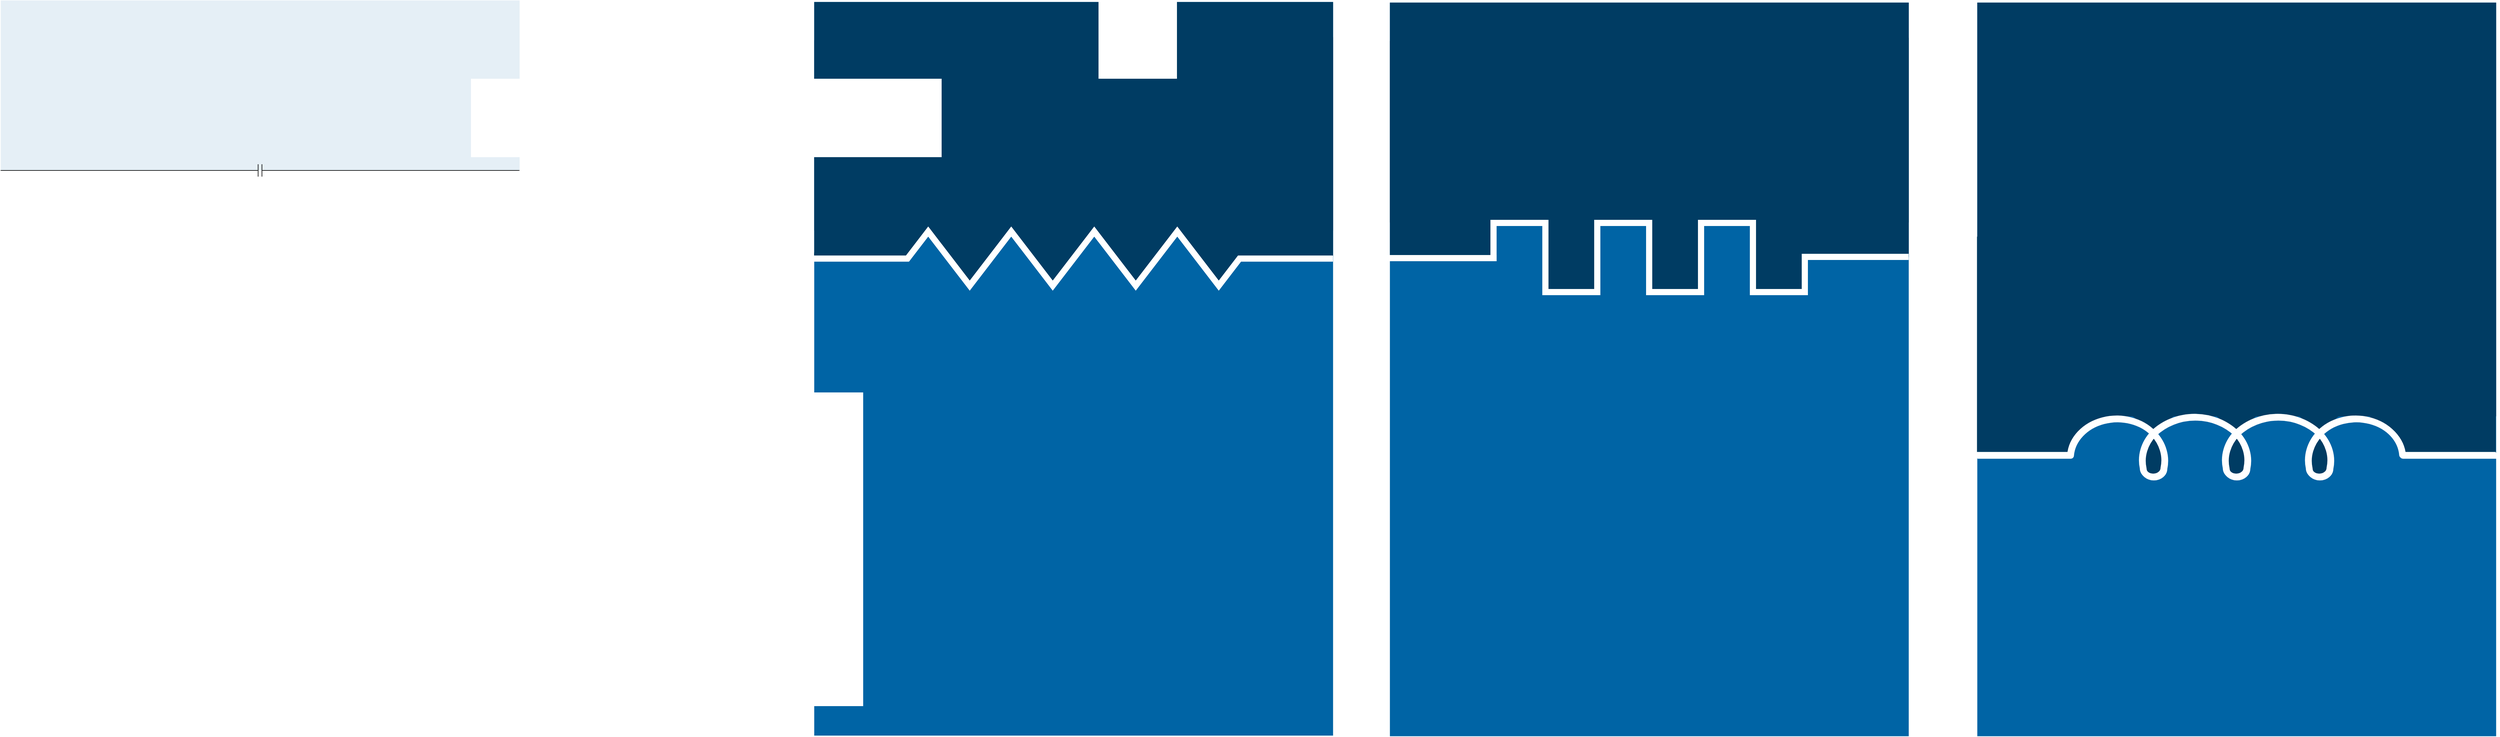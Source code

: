 <mxfile version="19.0.2" type="device"><diagram id="ql09duVbXSgla2XH5zQT" name="Page-1"><mxGraphModel dx="3644" dy="1742" grid="1" gridSize="1" guides="1" tooltips="1" connect="1" arrows="1" fold="1" page="0" pageScale="1" pageWidth="1654" pageHeight="1169" math="0" shadow="0"><root><mxCell id="0"/><mxCell id="1" parent="0"/><mxCell id="mrRnkwmb92gIwvGL4nHv-16" value="" style="rounded=0;whiteSpace=wrap;html=1;strokeColor=none;strokeWidth=0;fillColor=#0064A5;aspect=fixed;" parent="1" vertex="1"><mxGeometry x="517" y="256" width="840" height="1188" as="geometry"/></mxCell><mxCell id="mrRnkwmb92gIwvGL4nHv-17" value="" style="whiteSpace=wrap;html=1;strokeColor=none;strokeWidth=0;fillColor=#003C63;" parent="1" vertex="1"><mxGeometry x="517" y="256" width="840" height="370" as="geometry"/></mxCell><mxCell id="mrRnkwmb92gIwvGL4nHv-18" value="" style="pointerEvents=1;verticalLabelPosition=bottom;shadow=0;dashed=0;align=center;html=1;verticalAlign=top;shape=mxgraph.electrical.resistors.resistor_2;strokeColor=#003C63;strokeWidth=10;fillColor=none;" parent="1" vertex="1"><mxGeometry x="517" y="623.25" width="840" height="87.5" as="geometry"/></mxCell><mxCell id="mrRnkwmb92gIwvGL4nHv-19" value="" style="triangle;whiteSpace=wrap;html=1;strokeColor=none;strokeWidth=0;fillColor=#003C63;rotation=90;" parent="1" vertex="1"><mxGeometry x="721.07" y="589.57" width="95" height="141.87" as="geometry"/></mxCell><mxCell id="mrRnkwmb92gIwvGL4nHv-20" value="" style="triangle;whiteSpace=wrap;html=1;strokeColor=none;strokeWidth=0;fillColor=#003C63;rotation=90;" parent="1" vertex="1"><mxGeometry x="855.44" y="589.57" width="95" height="141.87" as="geometry"/></mxCell><mxCell id="mrRnkwmb92gIwvGL4nHv-21" value="" style="triangle;whiteSpace=wrap;html=1;strokeColor=none;strokeWidth=0;fillColor=#003C63;rotation=90;" parent="1" vertex="1"><mxGeometry x="990.44" y="589.57" width="95" height="141.87" as="geometry"/></mxCell><mxCell id="mrRnkwmb92gIwvGL4nHv-22" value="" style="triangle;whiteSpace=wrap;html=1;strokeColor=none;strokeWidth=0;fillColor=#003C63;rotation=90;" parent="1" vertex="1"><mxGeometry x="1126.07" y="587.07" width="95" height="146.88" as="geometry"/></mxCell><mxCell id="mrRnkwmb92gIwvGL4nHv-23" value="" style="triangle;whiteSpace=wrap;html=1;strokeColor=none;strokeWidth=0;fillColor=#003C63;rotation=90;" parent="1" vertex="1"><mxGeometry x="617" y="553" width="95" height="138.75" as="geometry"/></mxCell><mxCell id="mrRnkwmb92gIwvGL4nHv-25" value="" style="rounded=0;whiteSpace=wrap;html=1;strokeColor=none;strokeWidth=0;fillColor=#003C63;" parent="1" vertex="1"><mxGeometry x="517" y="318" width="155" height="350" as="geometry"/></mxCell><mxCell id="mrRnkwmb92gIwvGL4nHv-26" value="" style="rounded=0;whiteSpace=wrap;html=1;strokeColor=none;strokeWidth=0;fillColor=none;aspect=fixed;" parent="1" vertex="1"><mxGeometry x="-800" y="253.51" width="840" height="1188" as="geometry"/></mxCell><mxCell id="mrRnkwmb92gIwvGL4nHv-27" value="" style="whiteSpace=wrap;html=1;strokeColor=none;strokeWidth=0;fillColor=#E5EFF6;" parent="1" vertex="1"><mxGeometry x="-800" y="253.51" width="840" height="275.49" as="geometry"/></mxCell><mxCell id="mrRnkwmb92gIwvGL4nHv-36" value="" style="endArrow=none;html=1;rounded=0;strokeWidth=1;startArrow=none;" parent="1" source="x6bnHIbZwHtL7FUCf7sb-1" edge="1"><mxGeometry width="50" height="50" relative="1" as="geometry"><mxPoint x="-800" y="529" as="sourcePoint"/><mxPoint x="40" y="529" as="targetPoint"/></mxGeometry></mxCell><mxCell id="mrRnkwmb92gIwvGL4nHv-37" value="" style="rounded=0;whiteSpace=wrap;html=1;strokeColor=none;strokeWidth=0;fillColor=#003C63;" parent="1" vertex="1"><mxGeometry x="1202" y="313" width="155" height="355" as="geometry"/></mxCell><mxCell id="O8pbu2Rcyu847ApbFR23-2" value="" style="pointerEvents=1;verticalLabelPosition=bottom;shadow=0;dashed=0;align=center;html=1;verticalAlign=top;shape=mxgraph.electrical.resistors.resistor_2;strokeColor=#FFFFFF;strokeWidth=10;fillColor=none;" parent="1" vertex="1"><mxGeometry x="517" y="628" width="840" height="87.5" as="geometry"/></mxCell><mxCell id="x6bnHIbZwHtL7FUCf7sb-1" value="" style="pointerEvents=1;verticalLabelPosition=bottom;shadow=0;dashed=0;align=center;html=1;verticalAlign=top;shape=mxgraph.electrical.capacitors.capacitor_1;fillColor=none;" parent="1" vertex="1"><mxGeometry x="-411" y="519" width="62" height="20" as="geometry"/></mxCell><mxCell id="x6bnHIbZwHtL7FUCf7sb-2" value="" style="endArrow=none;html=1;rounded=0;strokeWidth=1;" parent="1" target="x6bnHIbZwHtL7FUCf7sb-1" edge="1"><mxGeometry width="50" height="50" relative="1" as="geometry"><mxPoint x="-800" y="529" as="sourcePoint"/><mxPoint x="40" y="529" as="targetPoint"/></mxGeometry></mxCell><mxCell id="RiNrja7xLh8LPlScCf34-10" value="" style="rounded=0;whiteSpace=wrap;html=1;strokeColor=none;strokeWidth=0;fillColor=#0064A5;aspect=fixed;" parent="1" vertex="1"><mxGeometry x="1449" y="257" width="840" height="1188" as="geometry"/></mxCell><mxCell id="RiNrja7xLh8LPlScCf34-11" value="" style="whiteSpace=wrap;html=1;strokeColor=none;strokeWidth=0;fillColor=#003C63;" parent="1" vertex="1"><mxGeometry x="1449" y="257" width="840" height="356" as="geometry"/></mxCell><mxCell id="RiNrja7xLh8LPlScCf34-18" value="" style="rounded=0;whiteSpace=wrap;html=1;strokeColor=none;strokeWidth=0;fillColor=#003C63;" parent="1" vertex="1"><mxGeometry x="1449" y="319" width="168" height="350" as="geometry"/></mxCell><mxCell id="RiNrja7xLh8LPlScCf34-19" value="" style="rounded=0;whiteSpace=wrap;html=1;strokeColor=none;strokeWidth=0;fillColor=#003C63;" parent="1" vertex="1"><mxGeometry x="2116" y="314" width="173" height="355" as="geometry"/></mxCell><mxCell id="RiNrja7xLh8LPlScCf34-28" value="" style="endArrow=none;html=1;rounded=0;strokeColor=#FFFFFF;strokeWidth=10;entryX=1;entryY=1;entryDx=0;entryDy=0;exitX=0.96;exitY=0.491;exitDx=0;exitDy=0;exitPerimeter=0;" parent="1" edge="1"><mxGeometry width="50" height="50" relative="1" as="geometry"><mxPoint x="1449" y="671.002" as="sourcePoint"/><mxPoint x="1622.04" y="671.01" as="targetPoint"/></mxGeometry></mxCell><mxCell id="RiNrja7xLh8LPlScCf34-32" value="" style="rounded=0;whiteSpace=wrap;html=1;strokeColor=none;strokeWidth=0;fillColor=#003C63;" parent="1" vertex="1"><mxGeometry x="2038" y="604" width="84" height="124" as="geometry"/></mxCell><mxCell id="RiNrja7xLh8LPlScCf34-31" value="" style="rounded=0;whiteSpace=wrap;html=1;strokeColor=none;strokeWidth=0;fillColor=#003C63;" parent="1" vertex="1"><mxGeometry x="1870" y="602" width="83" height="124" as="geometry"/></mxCell><mxCell id="RiNrja7xLh8LPlScCf34-29" value="" style="rounded=0;whiteSpace=wrap;html=1;strokeColor=none;strokeWidth=0;fillColor=#003C63;" parent="1" vertex="1"><mxGeometry x="1699" y="602" width="87" height="124" as="geometry"/></mxCell><mxCell id="RiNrja7xLh8LPlScCf34-39" value="" style="group" parent="1" vertex="1" connectable="0"><mxGeometry x="1617" y="614" width="504" height="112" as="geometry"/></mxCell><mxCell id="RiNrja7xLh8LPlScCf34-34" value="" style="pointerEvents=1;verticalLabelPosition=bottom;shadow=0;dashed=0;align=center;html=1;verticalAlign=top;shape=mxgraph.electrical.waveforms.square_wave;strokeColor=#FFFFFF;strokeWidth=10;fillColor=none;" parent="RiNrja7xLh8LPlScCf34-39" vertex="1"><mxGeometry width="168" height="112" as="geometry"/></mxCell><mxCell id="RiNrja7xLh8LPlScCf34-37" value="" style="pointerEvents=1;verticalLabelPosition=bottom;shadow=0;dashed=0;align=center;html=1;verticalAlign=top;shape=mxgraph.electrical.waveforms.square_wave;strokeColor=#FFFFFF;strokeWidth=10;fillColor=none;" parent="RiNrja7xLh8LPlScCf34-39" vertex="1"><mxGeometry x="168" width="168" height="112" as="geometry"/></mxCell><mxCell id="RiNrja7xLh8LPlScCf34-38" value="" style="pointerEvents=1;verticalLabelPosition=bottom;shadow=0;dashed=0;align=center;html=1;verticalAlign=top;shape=mxgraph.electrical.waveforms.square_wave;strokeColor=#FFFFFF;strokeWidth=10;fillColor=none;" parent="RiNrja7xLh8LPlScCf34-39" vertex="1"><mxGeometry x="336" width="168" height="112" as="geometry"/></mxCell><mxCell id="RiNrja7xLh8LPlScCf34-33" value="" style="endArrow=none;html=1;rounded=0;strokeColor=#FFFFFF;strokeWidth=10;entryX=1;entryY=1;entryDx=0;entryDy=0;" parent="1" target="RiNrja7xLh8LPlScCf34-19" edge="1"><mxGeometry width="50" height="50" relative="1" as="geometry"><mxPoint x="2116" y="669" as="sourcePoint"/><mxPoint x="2146" y="615" as="targetPoint"/></mxGeometry></mxCell><mxCell id="xzZdf_XWKnUYe49r2ao0-8" value="" style="rounded=0;whiteSpace=wrap;html=1;strokeColor=none;strokeWidth=0;fillColor=#0064A5;aspect=fixed;connectable=0;" parent="1" vertex="1"><mxGeometry x="2400" y="257" width="840" height="1188" as="geometry"/></mxCell><mxCell id="xzZdf_XWKnUYe49r2ao0-9" value="" style="whiteSpace=wrap;html=1;strokeColor=none;strokeWidth=0;fillColor=#003C63;" parent="1" vertex="1"><mxGeometry x="2400" y="257" width="840" height="670" as="geometry"/></mxCell><mxCell id="xzZdf_XWKnUYe49r2ao0-16" value="" style="rounded=0;whiteSpace=wrap;html=1;strokeColor=none;strokeWidth=0;fillColor=#003C63;" parent="1" vertex="1"><mxGeometry x="2399.5" y="636" width="153" height="355" as="geometry"/></mxCell><mxCell id="xzZdf_XWKnUYe49r2ao0-17" value="" style="rounded=0;whiteSpace=wrap;html=1;strokeColor=none;strokeWidth=0;fillColor=#003C63;" parent="1" vertex="1"><mxGeometry x="3085.5" y="631" width="154" height="358" as="geometry"/></mxCell><mxCell id="xzZdf_XWKnUYe49r2ao0-20" value="" style="shape=xor;whiteSpace=wrap;html=1;strokeColor=none;strokeWidth=10;fillColor=#003C63;gradientColor=none;rotation=-135;" parent="1" vertex="1"><mxGeometry x="2529.5" y="895.57" width="60" height="80" as="geometry"/></mxCell><mxCell id="xzZdf_XWKnUYe49r2ao0-22" value="" style="shape=xor;whiteSpace=wrap;html=1;strokeColor=none;strokeWidth=10;fillColor=#003C63;gradientColor=none;rotation=-45;" parent="1" vertex="1"><mxGeometry x="3051.5" y="899" width="60" height="80" as="geometry"/></mxCell><mxCell id="xzZdf_XWKnUYe49r2ao0-23" value="" style="triangle;whiteSpace=wrap;html=1;strokeColor=none;strokeWidth=10;fillColor=#003C63;gradientColor=none;rotation=90;" parent="1" vertex="1"><mxGeometry x="2655" y="852" width="60" height="145" as="geometry"/></mxCell><mxCell id="xzZdf_XWKnUYe49r2ao0-24" value="" style="triangle;whiteSpace=wrap;html=1;strokeColor=none;strokeWidth=10;fillColor=#003C63;gradientColor=none;rotation=90;" parent="1" vertex="1"><mxGeometry x="2789.5" y="851" width="60" height="145" as="geometry"/></mxCell><mxCell id="xzZdf_XWKnUYe49r2ao0-25" value="" style="triangle;whiteSpace=wrap;html=1;strokeColor=none;strokeWidth=10;fillColor=#003C63;gradientColor=none;rotation=90;" parent="1" vertex="1"><mxGeometry x="2923.5" y="851" width="60" height="145" as="geometry"/></mxCell><mxCell id="xzZdf_XWKnUYe49r2ao0-26" value="" style="triangle;whiteSpace=wrap;html=1;strokeColor=none;strokeWidth=10;fillColor=#003C63;gradientColor=none;rotation=-90;" parent="1" vertex="1"><mxGeometry x="2676.18" y="957" width="17.63" height="21.5" as="geometry"/></mxCell><mxCell id="xzZdf_XWKnUYe49r2ao0-27" value="" style="triangle;whiteSpace=wrap;html=1;strokeColor=none;strokeWidth=10;fillColor=#003C63;gradientColor=none;rotation=-90;" parent="1" vertex="1"><mxGeometry x="2810.69" y="957" width="17.63" height="21.5" as="geometry"/></mxCell><mxCell id="xzZdf_XWKnUYe49r2ao0-28" value="" style="triangle;whiteSpace=wrap;html=1;strokeColor=none;strokeWidth=10;fillColor=#003C63;gradientColor=none;rotation=-90;" parent="1" vertex="1"><mxGeometry x="2944.69" y="957.5" width="17.63" height="21.5" as="geometry"/></mxCell><mxCell id="xzZdf_XWKnUYe49r2ao0-29" value="" style="whiteSpace=wrap;html=1;strokeColor=none;strokeWidth=10;fillColor=#003C63;gradientColor=none;" parent="1" vertex="1"><mxGeometry x="2670.5" y="974" width="29" height="48" as="geometry"/></mxCell><mxCell id="xzZdf_XWKnUYe49r2ao0-30" value="" style="whiteSpace=wrap;html=1;strokeColor=none;strokeWidth=10;fillColor=#003C63;gradientColor=none;" parent="1" vertex="1"><mxGeometry x="2804.5" y="973.5" width="30" height="49.5" as="geometry"/></mxCell><mxCell id="xzZdf_XWKnUYe49r2ao0-31" value="" style="whiteSpace=wrap;html=1;strokeColor=none;strokeWidth=10;fillColor=#003C63;gradientColor=none;" parent="1" vertex="1"><mxGeometry x="2939.5" y="973.5" width="29" height="49.5" as="geometry"/></mxCell><mxCell id="xzZdf_XWKnUYe49r2ao0-19" value="" style="pointerEvents=1;verticalLabelPosition=bottom;shadow=0;dashed=0;align=center;html=1;verticalAlign=top;shape=mxgraph.electrical.inductors.inductor_5;strokeWidth=10;fillColor=none;strokeColor=#FFFFFF;connectable=0;" parent="1" vertex="1"><mxGeometry x="2399.5" y="926" width="840" height="99" as="geometry"/></mxCell><mxCell id="Txgu5lUyuaIXxnt600s7-3" value="" style="pointerEvents=1;verticalLabelPosition=bottom;shadow=0;dashed=0;align=center;html=1;verticalAlign=top;shape=mxgraph.electrical.inductors.inductor_5;strokeWidth=10;fillColor=none;strokeColor=#FFFFFF;connectable=0;" parent="1" vertex="1"><mxGeometry x="2400.5" y="927" width="840" height="99" as="geometry"/></mxCell></root></mxGraphModel></diagram></mxfile>